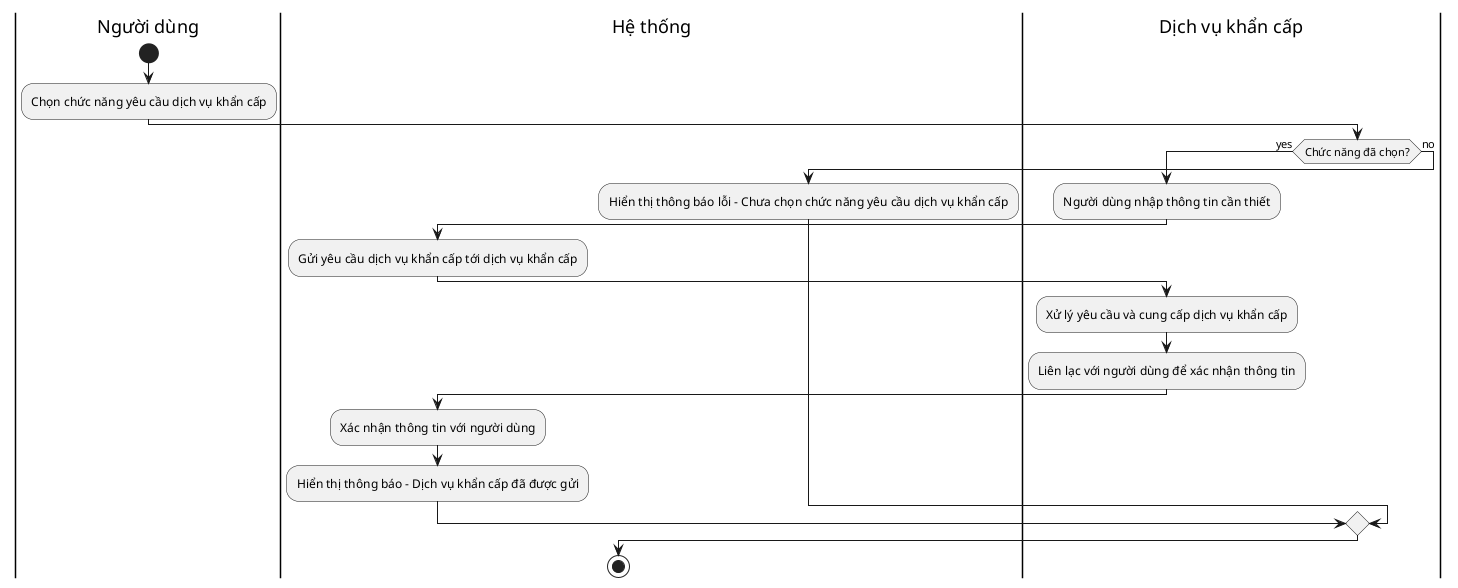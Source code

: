 @startuml emergencyService_activity_diagram
|Người dùng|
start
:Chọn chức năng yêu cầu dịch vụ khẩn cấp;
|Hệ thống|
|Dịch vụ khẩn cấp|
if (Chức năng đã chọn?) then (yes)
  :Người dùng nhập thông tin cần thiết;
  |Hệ thống|
  :Gửi yêu cầu dịch vụ khẩn cấp tới dịch vụ khẩn cấp;
  |Dịch vụ khẩn cấp|
  :Xử lý yêu cầu và cung cấp dịch vụ khẩn cấp;
  :Liên lạc với người dùng để xác nhận thông tin;
  |Hệ thống|
  :Xác nhận thông tin với người dùng;
  :Hiển thị thông báo - Dịch vụ khẩn cấp đã được gửi;
else (no)
  :Hiển thị thông báo lỗi - Chưa chọn chức năng yêu cầu dịch vụ khẩn cấp;
endif

stop
@enduml
